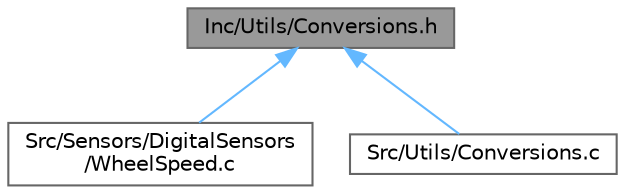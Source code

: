 digraph "Inc/Utils/Conversions.h"
{
 // LATEX_PDF_SIZE
  bgcolor="transparent";
  edge [fontname=Helvetica,fontsize=10,labelfontname=Helvetica,labelfontsize=10];
  node [fontname=Helvetica,fontsize=10,shape=box,height=0.2,width=0.4];
  Node1 [label="Inc/Utils/Conversions.h",height=0.2,width=0.4,color="gray40", fillcolor="grey60", style="filled", fontcolor="black",tooltip=" "];
  Node1 -> Node2 [dir="back",color="steelblue1",style="solid"];
  Node2 [label="Src/Sensors/DigitalSensors\l/WheelSpeed.c",height=0.2,width=0.4,color="grey40", fillcolor="white", style="filled",URL="$WheelSpeed_8c.html",tooltip=" "];
  Node1 -> Node3 [dir="back",color="steelblue1",style="solid"];
  Node3 [label="Src/Utils/Conversions.c",height=0.2,width=0.4,color="grey40", fillcolor="white", style="filled",URL="$Conversions_8c.html",tooltip=" "];
}
